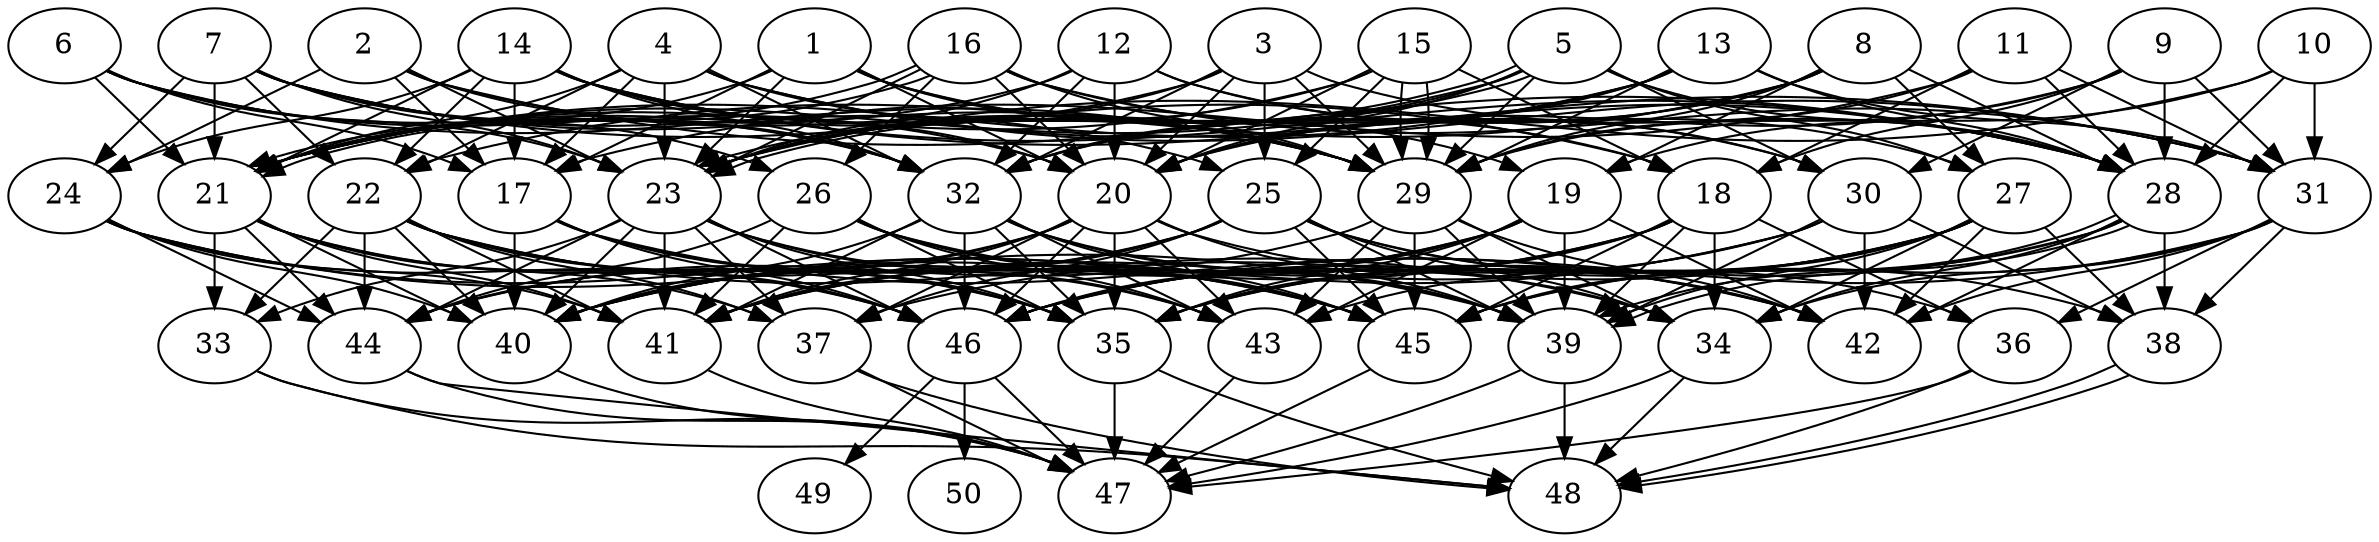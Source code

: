 // DAG automatically generated by daggen at Thu Oct  3 14:07:57 2019
// ./daggen --dot -n 50 --ccr 0.3 --fat 0.7 --regular 0.9 --density 0.9 --mindata 5242880 --maxdata 52428800 
digraph G {
  1 [size="134287360", alpha="0.17", expect_size="40286208"] 
  1 -> 17 [size ="40286208"]
  1 -> 18 [size ="40286208"]
  1 -> 19 [size ="40286208"]
  1 -> 20 [size ="40286208"]
  1 -> 21 [size ="40286208"]
  1 -> 23 [size ="40286208"]
  1 -> 29 [size ="40286208"]
  2 [size="167406933", alpha="0.13", expect_size="50222080"] 
  2 -> 17 [size ="50222080"]
  2 -> 23 [size ="50222080"]
  2 -> 24 [size ="50222080"]
  2 -> 28 [size ="50222080"]
  2 -> 29 [size ="50222080"]
  2 -> 32 [size ="50222080"]
  3 [size="111185920", alpha="0.18", expect_size="33355776"] 
  3 -> 20 [size ="33355776"]
  3 -> 21 [size ="33355776"]
  3 -> 23 [size ="33355776"]
  3 -> 25 [size ="33355776"]
  3 -> 28 [size ="33355776"]
  3 -> 29 [size ="33355776"]
  3 -> 32 [size ="33355776"]
  4 [size="22797653", alpha="0.10", expect_size="6839296"] 
  4 -> 17 [size ="6839296"]
  4 -> 21 [size ="6839296"]
  4 -> 22 [size ="6839296"]
  4 -> 23 [size ="6839296"]
  4 -> 28 [size ="6839296"]
  4 -> 29 [size ="6839296"]
  4 -> 31 [size ="6839296"]
  4 -> 32 [size ="6839296"]
  5 [size="80800427", alpha="0.07", expect_size="24240128"] 
  5 -> 20 [size ="24240128"]
  5 -> 21 [size ="24240128"]
  5 -> 23 [size ="24240128"]
  5 -> 23 [size ="24240128"]
  5 -> 27 [size ="24240128"]
  5 -> 28 [size ="24240128"]
  5 -> 29 [size ="24240128"]
  5 -> 30 [size ="24240128"]
  5 -> 32 [size ="24240128"]
  6 [size="19749547", alpha="0.05", expect_size="5924864"] 
  6 -> 17 [size ="5924864"]
  6 -> 20 [size ="5924864"]
  6 -> 21 [size ="5924864"]
  6 -> 23 [size ="5924864"]
  6 -> 29 [size ="5924864"]
  6 -> 32 [size ="5924864"]
  7 [size="146411520", alpha="0.02", expect_size="43923456"] 
  7 -> 18 [size ="43923456"]
  7 -> 21 [size ="43923456"]
  7 -> 22 [size ="43923456"]
  7 -> 23 [size ="43923456"]
  7 -> 24 [size ="43923456"]
  7 -> 25 [size ="43923456"]
  7 -> 26 [size ="43923456"]
  7 -> 29 [size ="43923456"]
  7 -> 32 [size ="43923456"]
  8 [size="21773653", alpha="0.14", expect_size="6532096"] 
  8 -> 19 [size ="6532096"]
  8 -> 20 [size ="6532096"]
  8 -> 22 [size ="6532096"]
  8 -> 27 [size ="6532096"]
  8 -> 28 [size ="6532096"]
  8 -> 29 [size ="6532096"]
  8 -> 32 [size ="6532096"]
  9 [size="27781120", alpha="0.17", expect_size="8334336"] 
  9 -> 18 [size ="8334336"]
  9 -> 20 [size ="8334336"]
  9 -> 28 [size ="8334336"]
  9 -> 29 [size ="8334336"]
  9 -> 30 [size ="8334336"]
  9 -> 31 [size ="8334336"]
  10 [size="166724267", alpha="0.02", expect_size="50017280"] 
  10 -> 19 [size ="50017280"]
  10 -> 23 [size ="50017280"]
  10 -> 28 [size ="50017280"]
  10 -> 31 [size ="50017280"]
  11 [size="90050560", alpha="0.14", expect_size="27015168"] 
  11 -> 17 [size ="27015168"]
  11 -> 18 [size ="27015168"]
  11 -> 28 [size ="27015168"]
  11 -> 29 [size ="27015168"]
  11 -> 31 [size ="27015168"]
  12 [size="68751360", alpha="0.08", expect_size="20625408"] 
  12 -> 20 [size ="20625408"]
  12 -> 21 [size ="20625408"]
  12 -> 23 [size ="20625408"]
  12 -> 27 [size ="20625408"]
  12 -> 30 [size ="20625408"]
  12 -> 32 [size ="20625408"]
  13 [size="172209493", alpha="0.01", expect_size="51662848"] 
  13 -> 20 [size ="51662848"]
  13 -> 21 [size ="51662848"]
  13 -> 23 [size ="51662848"]
  13 -> 28 [size ="51662848"]
  13 -> 29 [size ="51662848"]
  13 -> 31 [size ="51662848"]
  13 -> 32 [size ="51662848"]
  14 [size="153702400", alpha="0.12", expect_size="46110720"] 
  14 -> 17 [size ="46110720"]
  14 -> 20 [size ="46110720"]
  14 -> 21 [size ="46110720"]
  14 -> 22 [size ="46110720"]
  14 -> 24 [size ="46110720"]
  14 -> 28 [size ="46110720"]
  14 -> 29 [size ="46110720"]
  14 -> 31 [size ="46110720"]
  14 -> 32 [size ="46110720"]
  15 [size="74895360", alpha="0.06", expect_size="22468608"] 
  15 -> 18 [size ="22468608"]
  15 -> 20 [size ="22468608"]
  15 -> 21 [size ="22468608"]
  15 -> 23 [size ="22468608"]
  15 -> 25 [size ="22468608"]
  15 -> 29 [size ="22468608"]
  15 -> 29 [size ="22468608"]
  16 [size="130058240", alpha="0.17", expect_size="39017472"] 
  16 -> 20 [size ="39017472"]
  16 -> 21 [size ="39017472"]
  16 -> 21 [size ="39017472"]
  16 -> 23 [size ="39017472"]
  16 -> 26 [size ="39017472"]
  16 -> 29 [size ="39017472"]
  16 -> 30 [size ="39017472"]
  16 -> 31 [size ="39017472"]
  17 [size="166775467", alpha="0.05", expect_size="50032640"] 
  17 -> 35 [size ="50032640"]
  17 -> 40 [size ="50032640"]
  17 -> 42 [size ="50032640"]
  17 -> 43 [size ="50032640"]
  17 -> 46 [size ="50032640"]
  18 [size="28043947", alpha="0.07", expect_size="8413184"] 
  18 -> 34 [size ="8413184"]
  18 -> 35 [size ="8413184"]
  18 -> 36 [size ="8413184"]
  18 -> 39 [size ="8413184"]
  18 -> 40 [size ="8413184"]
  18 -> 41 [size ="8413184"]
  18 -> 45 [size ="8413184"]
  18 -> 46 [size ="8413184"]
  19 [size="136871253", alpha="0.02", expect_size="41061376"] 
  19 -> 35 [size ="41061376"]
  19 -> 39 [size ="41061376"]
  19 -> 40 [size ="41061376"]
  19 -> 41 [size ="41061376"]
  19 -> 42 [size ="41061376"]
  19 -> 43 [size ="41061376"]
  19 -> 46 [size ="41061376"]
  20 [size="114404693", alpha="0.17", expect_size="34321408"] 
  20 -> 35 [size ="34321408"]
  20 -> 37 [size ="34321408"]
  20 -> 39 [size ="34321408"]
  20 -> 40 [size ="34321408"]
  20 -> 41 [size ="34321408"]
  20 -> 42 [size ="34321408"]
  20 -> 43 [size ="34321408"]
  20 -> 44 [size ="34321408"]
  20 -> 46 [size ="34321408"]
  21 [size="129655467", alpha="0.07", expect_size="38896640"] 
  21 -> 33 [size ="38896640"]
  21 -> 35 [size ="38896640"]
  21 -> 37 [size ="38896640"]
  21 -> 40 [size ="38896640"]
  21 -> 41 [size ="38896640"]
  21 -> 44 [size ="38896640"]
  21 -> 46 [size ="38896640"]
  22 [size="82182827", alpha="0.16", expect_size="24654848"] 
  22 -> 33 [size ="24654848"]
  22 -> 34 [size ="24654848"]
  22 -> 35 [size ="24654848"]
  22 -> 37 [size ="24654848"]
  22 -> 40 [size ="24654848"]
  22 -> 41 [size ="24654848"]
  22 -> 44 [size ="24654848"]
  22 -> 45 [size ="24654848"]
  22 -> 46 [size ="24654848"]
  23 [size="144749227", alpha="0.17", expect_size="43424768"] 
  23 -> 33 [size ="43424768"]
  23 -> 35 [size ="43424768"]
  23 -> 37 [size ="43424768"]
  23 -> 40 [size ="43424768"]
  23 -> 41 [size ="43424768"]
  23 -> 43 [size ="43424768"]
  23 -> 44 [size ="43424768"]
  23 -> 45 [size ="43424768"]
  23 -> 46 [size ="43424768"]
  24 [size="151197013", alpha="0.18", expect_size="45359104"] 
  24 -> 39 [size ="45359104"]
  24 -> 40 [size ="45359104"]
  24 -> 41 [size ="45359104"]
  24 -> 44 [size ="45359104"]
  24 -> 45 [size ="45359104"]
  24 -> 46 [size ="45359104"]
  25 [size="89470293", alpha="0.08", expect_size="26841088"] 
  25 -> 34 [size ="26841088"]
  25 -> 36 [size ="26841088"]
  25 -> 37 [size ="26841088"]
  25 -> 38 [size ="26841088"]
  25 -> 39 [size ="26841088"]
  25 -> 40 [size ="26841088"]
  25 -> 41 [size ="26841088"]
  25 -> 44 [size ="26841088"]
  25 -> 45 [size ="26841088"]
  26 [size="139868160", alpha="0.18", expect_size="41960448"] 
  26 -> 35 [size ="41960448"]
  26 -> 39 [size ="41960448"]
  26 -> 41 [size ="41960448"]
  26 -> 42 [size ="41960448"]
  26 -> 43 [size ="41960448"]
  26 -> 44 [size ="41960448"]
  26 -> 45 [size ="41960448"]
  27 [size="119842133", alpha="0.04", expect_size="35952640"] 
  27 -> 34 [size ="35952640"]
  27 -> 35 [size ="35952640"]
  27 -> 37 [size ="35952640"]
  27 -> 38 [size ="35952640"]
  27 -> 39 [size ="35952640"]
  27 -> 42 [size ="35952640"]
  27 -> 43 [size ="35952640"]
  27 -> 45 [size ="35952640"]
  27 -> 46 [size ="35952640"]
  28 [size="156433067", alpha="0.11", expect_size="46929920"] 
  28 -> 34 [size ="46929920"]
  28 -> 35 [size ="46929920"]
  28 -> 38 [size ="46929920"]
  28 -> 39 [size ="46929920"]
  28 -> 39 [size ="46929920"]
  28 -> 42 [size ="46929920"]
  28 -> 45 [size ="46929920"]
  29 [size="54306133", alpha="0.19", expect_size="16291840"] 
  29 -> 34 [size ="16291840"]
  29 -> 39 [size ="16291840"]
  29 -> 42 [size ="16291840"]
  29 -> 43 [size ="16291840"]
  29 -> 44 [size ="16291840"]
  29 -> 45 [size ="16291840"]
  30 [size="72949760", alpha="0.06", expect_size="21884928"] 
  30 -> 38 [size ="21884928"]
  30 -> 39 [size ="21884928"]
  30 -> 40 [size ="21884928"]
  30 -> 41 [size ="21884928"]
  30 -> 42 [size ="21884928"]
  30 -> 46 [size ="21884928"]
  31 [size="52077227", alpha="0.02", expect_size="15623168"] 
  31 -> 34 [size ="15623168"]
  31 -> 36 [size ="15623168"]
  31 -> 38 [size ="15623168"]
  31 -> 42 [size ="15623168"]
  31 -> 45 [size ="15623168"]
  31 -> 46 [size ="15623168"]
  32 [size="108503040", alpha="0.05", expect_size="32550912"] 
  32 -> 34 [size ="32550912"]
  32 -> 35 [size ="32550912"]
  32 -> 39 [size ="32550912"]
  32 -> 40 [size ="32550912"]
  32 -> 41 [size ="32550912"]
  32 -> 43 [size ="32550912"]
  32 -> 45 [size ="32550912"]
  32 -> 46 [size ="32550912"]
  33 [size="77585067", alpha="0.07", expect_size="23275520"] 
  33 -> 47 [size ="23275520"]
  33 -> 48 [size ="23275520"]
  34 [size="53032960", alpha="0.07", expect_size="15909888"] 
  34 -> 47 [size ="15909888"]
  34 -> 48 [size ="15909888"]
  35 [size="40168107", alpha="0.14", expect_size="12050432"] 
  35 -> 47 [size ="12050432"]
  35 -> 48 [size ="12050432"]
  36 [size="102314667", alpha="0.16", expect_size="30694400"] 
  36 -> 47 [size ="30694400"]
  36 -> 48 [size ="30694400"]
  37 [size="84462933", alpha="0.16", expect_size="25338880"] 
  37 -> 47 [size ="25338880"]
  37 -> 48 [size ="25338880"]
  38 [size="115551573", alpha="0.18", expect_size="34665472"] 
  38 -> 48 [size ="34665472"]
  38 -> 48 [size ="34665472"]
  39 [size="42591573", alpha="0.15", expect_size="12777472"] 
  39 -> 47 [size ="12777472"]
  39 -> 48 [size ="12777472"]
  40 [size="33177600", alpha="0.04", expect_size="9953280"] 
  40 -> 47 [size ="9953280"]
  41 [size="79274667", alpha="0.08", expect_size="23782400"] 
  41 -> 47 [size ="23782400"]
  42 [size="96170667", alpha="0.19", expect_size="28851200"] 
  43 [size="135140693", alpha="0.07", expect_size="40542208"] 
  43 -> 47 [size ="40542208"]
  44 [size="36348587", alpha="0.12", expect_size="10904576"] 
  44 -> 47 [size ="10904576"]
  44 -> 48 [size ="10904576"]
  45 [size="93306880", alpha="0.06", expect_size="27992064"] 
  45 -> 47 [size ="27992064"]
  46 [size="48865280", alpha="0.16", expect_size="14659584"] 
  46 -> 47 [size ="14659584"]
  46 -> 49 [size ="14659584"]
  46 -> 50 [size ="14659584"]
  47 [size="172888747", alpha="0.19", expect_size="51866624"] 
  48 [size="142824107", alpha="0.19", expect_size="42847232"] 
  49 [size="126525440", alpha="0.04", expect_size="37957632"] 
  50 [size="86104747", alpha="0.16", expect_size="25831424"] 
}
